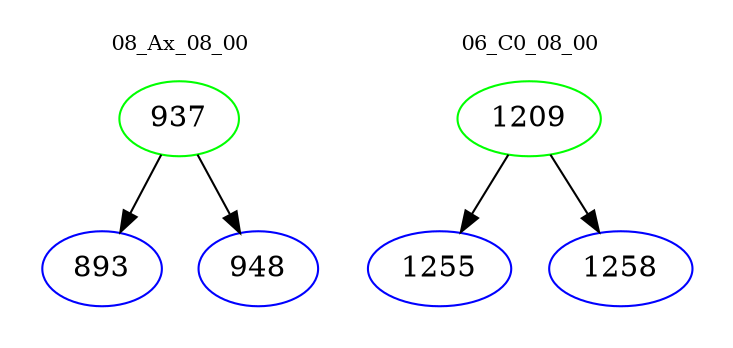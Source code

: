 digraph{
subgraph cluster_0 {
color = white
label = "08_Ax_08_00";
fontsize=10;
T0_937 [label="937", color="green"]
T0_937 -> T0_893 [color="black"]
T0_893 [label="893", color="blue"]
T0_937 -> T0_948 [color="black"]
T0_948 [label="948", color="blue"]
}
subgraph cluster_1 {
color = white
label = "06_C0_08_00";
fontsize=10;
T1_1209 [label="1209", color="green"]
T1_1209 -> T1_1255 [color="black"]
T1_1255 [label="1255", color="blue"]
T1_1209 -> T1_1258 [color="black"]
T1_1258 [label="1258", color="blue"]
}
}
